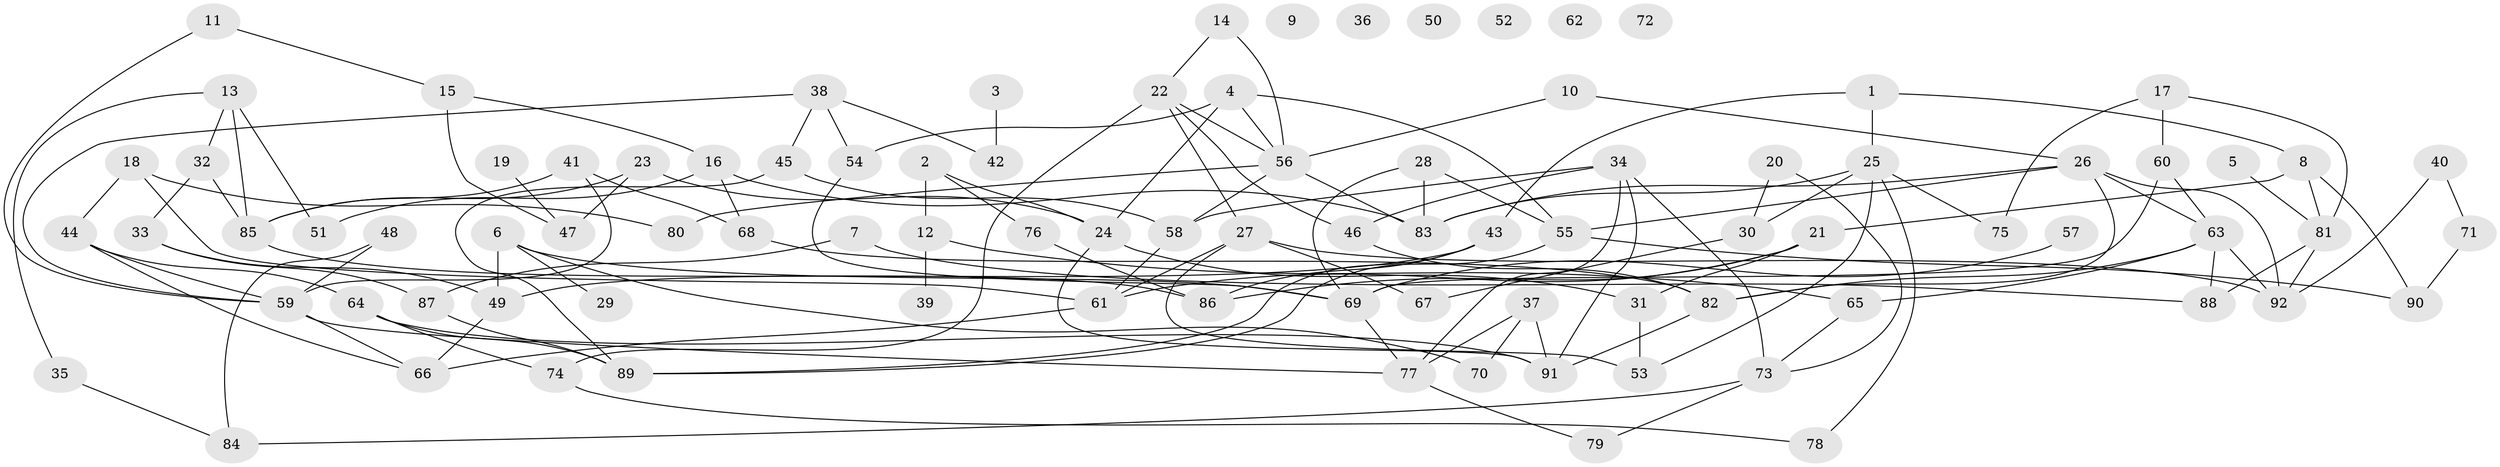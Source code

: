 // coarse degree distribution, {6: 0.109375, 3: 0.203125, 1: 0.078125, 7: 0.0625, 4: 0.109375, 5: 0.109375, 0: 0.09375, 2: 0.1875, 11: 0.015625, 8: 0.03125}
// Generated by graph-tools (version 1.1) at 2025/16/03/04/25 18:16:26]
// undirected, 92 vertices, 146 edges
graph export_dot {
graph [start="1"]
  node [color=gray90,style=filled];
  1;
  2;
  3;
  4;
  5;
  6;
  7;
  8;
  9;
  10;
  11;
  12;
  13;
  14;
  15;
  16;
  17;
  18;
  19;
  20;
  21;
  22;
  23;
  24;
  25;
  26;
  27;
  28;
  29;
  30;
  31;
  32;
  33;
  34;
  35;
  36;
  37;
  38;
  39;
  40;
  41;
  42;
  43;
  44;
  45;
  46;
  47;
  48;
  49;
  50;
  51;
  52;
  53;
  54;
  55;
  56;
  57;
  58;
  59;
  60;
  61;
  62;
  63;
  64;
  65;
  66;
  67;
  68;
  69;
  70;
  71;
  72;
  73;
  74;
  75;
  76;
  77;
  78;
  79;
  80;
  81;
  82;
  83;
  84;
  85;
  86;
  87;
  88;
  89;
  90;
  91;
  92;
  1 -- 8;
  1 -- 25;
  1 -- 43;
  2 -- 12;
  2 -- 24;
  2 -- 76;
  3 -- 42;
  4 -- 24;
  4 -- 54;
  4 -- 55;
  4 -- 56;
  5 -- 81;
  6 -- 29;
  6 -- 49;
  6 -- 69;
  6 -- 70;
  7 -- 87;
  7 -- 88;
  8 -- 21;
  8 -- 81;
  8 -- 90;
  10 -- 26;
  10 -- 56;
  11 -- 15;
  11 -- 59;
  12 -- 39;
  12 -- 65;
  13 -- 32;
  13 -- 35;
  13 -- 51;
  13 -- 85;
  14 -- 22;
  14 -- 56;
  15 -- 16;
  15 -- 47;
  16 -- 51;
  16 -- 68;
  16 -- 83;
  17 -- 60;
  17 -- 75;
  17 -- 81;
  18 -- 44;
  18 -- 61;
  18 -- 80;
  19 -- 47;
  20 -- 30;
  20 -- 73;
  21 -- 31;
  21 -- 61;
  21 -- 86;
  22 -- 27;
  22 -- 46;
  22 -- 56;
  22 -- 74;
  23 -- 24;
  23 -- 47;
  23 -- 85;
  24 -- 31;
  24 -- 91;
  25 -- 30;
  25 -- 53;
  25 -- 75;
  25 -- 78;
  25 -- 83;
  26 -- 55;
  26 -- 63;
  26 -- 82;
  26 -- 83;
  26 -- 92;
  27 -- 53;
  27 -- 61;
  27 -- 67;
  27 -- 92;
  28 -- 55;
  28 -- 69;
  28 -- 83;
  30 -- 67;
  31 -- 53;
  32 -- 33;
  32 -- 85;
  33 -- 49;
  33 -- 87;
  34 -- 46;
  34 -- 58;
  34 -- 73;
  34 -- 77;
  34 -- 91;
  35 -- 84;
  37 -- 70;
  37 -- 77;
  37 -- 91;
  38 -- 42;
  38 -- 45;
  38 -- 54;
  38 -- 59;
  40 -- 71;
  40 -- 92;
  41 -- 59;
  41 -- 68;
  41 -- 85;
  43 -- 49;
  43 -- 86;
  43 -- 89;
  44 -- 59;
  44 -- 64;
  44 -- 66;
  45 -- 58;
  45 -- 89;
  46 -- 82;
  48 -- 59;
  48 -- 84;
  49 -- 66;
  54 -- 69;
  55 -- 89;
  55 -- 90;
  56 -- 58;
  56 -- 80;
  56 -- 83;
  57 -- 69;
  58 -- 61;
  59 -- 66;
  59 -- 77;
  60 -- 63;
  60 -- 69;
  61 -- 66;
  63 -- 65;
  63 -- 82;
  63 -- 88;
  63 -- 92;
  64 -- 74;
  64 -- 89;
  64 -- 91;
  65 -- 73;
  68 -- 82;
  69 -- 77;
  71 -- 90;
  73 -- 79;
  73 -- 84;
  74 -- 78;
  76 -- 86;
  77 -- 79;
  81 -- 88;
  81 -- 92;
  82 -- 91;
  85 -- 86;
  87 -- 89;
}

